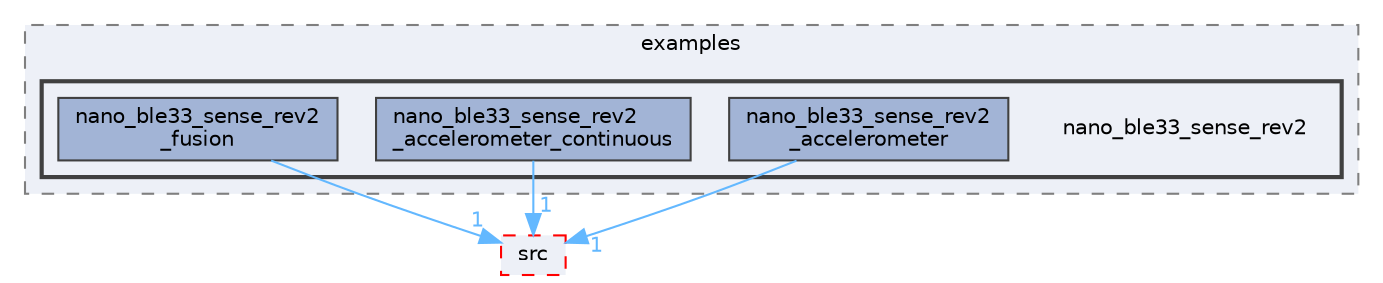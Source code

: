 digraph "Face_Access_inferencing/examples/nano_ble33_sense_rev2"
{
 // LATEX_PDF_SIZE
  bgcolor="transparent";
  edge [fontname=Helvetica,fontsize=10,labelfontname=Helvetica,labelfontsize=10];
  node [fontname=Helvetica,fontsize=10,shape=box,height=0.2,width=0.4];
  compound=true
  subgraph clusterdir_fe62fcf3285c72a5f7cc694ebc0512b6 {
    graph [ bgcolor="#edf0f7", pencolor="grey50", label="examples", fontname=Helvetica,fontsize=10 style="filled,dashed", URL="dir_fe62fcf3285c72a5f7cc694ebc0512b6.html",tooltip=""]
  subgraph clusterdir_80f257d12213d080269ccc198f54ff0f {
    graph [ bgcolor="#edf0f7", pencolor="grey25", label="", fontname=Helvetica,fontsize=10 style="filled,bold", URL="dir_80f257d12213d080269ccc198f54ff0f.html",tooltip=""]
    dir_80f257d12213d080269ccc198f54ff0f [shape=plaintext, label="nano_ble33_sense_rev2"];
  dir_ba120b5bf0bdee4dc4d3e1cbde8db9ee [label="nano_ble33_sense_rev2\l_accelerometer", fillcolor="#a2b4d6", color="grey25", style="filled", URL="dir_ba120b5bf0bdee4dc4d3e1cbde8db9ee.html",tooltip=""];
  dir_4a8a47765467704fc42ea4c6c33c2b0a [label="nano_ble33_sense_rev2\l_accelerometer_continuous", fillcolor="#a2b4d6", color="grey25", style="filled", URL="dir_4a8a47765467704fc42ea4c6c33c2b0a.html",tooltip=""];
  dir_c8291de4199893b9da1d3e738fa842cf [label="nano_ble33_sense_rev2\l_fusion", fillcolor="#a2b4d6", color="grey25", style="filled", URL="dir_c8291de4199893b9da1d3e738fa842cf.html",tooltip=""];
  }
  }
  dir_a10e16a828caf535b3ccf4484f92e610 [label="src", fillcolor="#edf0f7", color="red", style="filled,dashed", URL="dir_a10e16a828caf535b3ccf4484f92e610.html",tooltip=""];
  dir_ba120b5bf0bdee4dc4d3e1cbde8db9ee->dir_a10e16a828caf535b3ccf4484f92e610 [headlabel="1", labeldistance=1.5 headhref="dir_000207_000302.html" href="dir_000207_000302.html" color="steelblue1" fontcolor="steelblue1"];
  dir_4a8a47765467704fc42ea4c6c33c2b0a->dir_a10e16a828caf535b3ccf4484f92e610 [headlabel="1", labeldistance=1.5 headhref="dir_000208_000302.html" href="dir_000208_000302.html" color="steelblue1" fontcolor="steelblue1"];
  dir_c8291de4199893b9da1d3e738fa842cf->dir_a10e16a828caf535b3ccf4484f92e610 [headlabel="1", labeldistance=1.5 headhref="dir_000209_000302.html" href="dir_000209_000302.html" color="steelblue1" fontcolor="steelblue1"];
}
